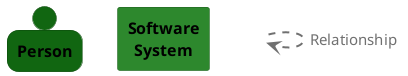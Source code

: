 @startuml
set separator none

skinparam {
  shadowing false
  arrowFontSize 15
  defaultTextAlignment center
  wrapWidth 100
  maxMessageSize 100
}
hide stereotype

skinparam rectangle<<_transparent>> {
  BorderColor transparent
  BackgroundColor transparent
  FontColor transparent
}

skinparam person<<1>> {
  BackgroundColor #116611
  FontColor #000000
  BorderColor #0b470b
}
person "==Person" <<1>>

skinparam rectangle<<2>> {
  BackgroundColor #2d882d
  FontColor #000000
  BorderColor #1f5f1f
}
rectangle "==Software System" <<2>>

rectangle "." <<_transparent>> as 3
3 .[#707070,thickness=2].> 3 : "<color:#707070>Relationship"


@enduml